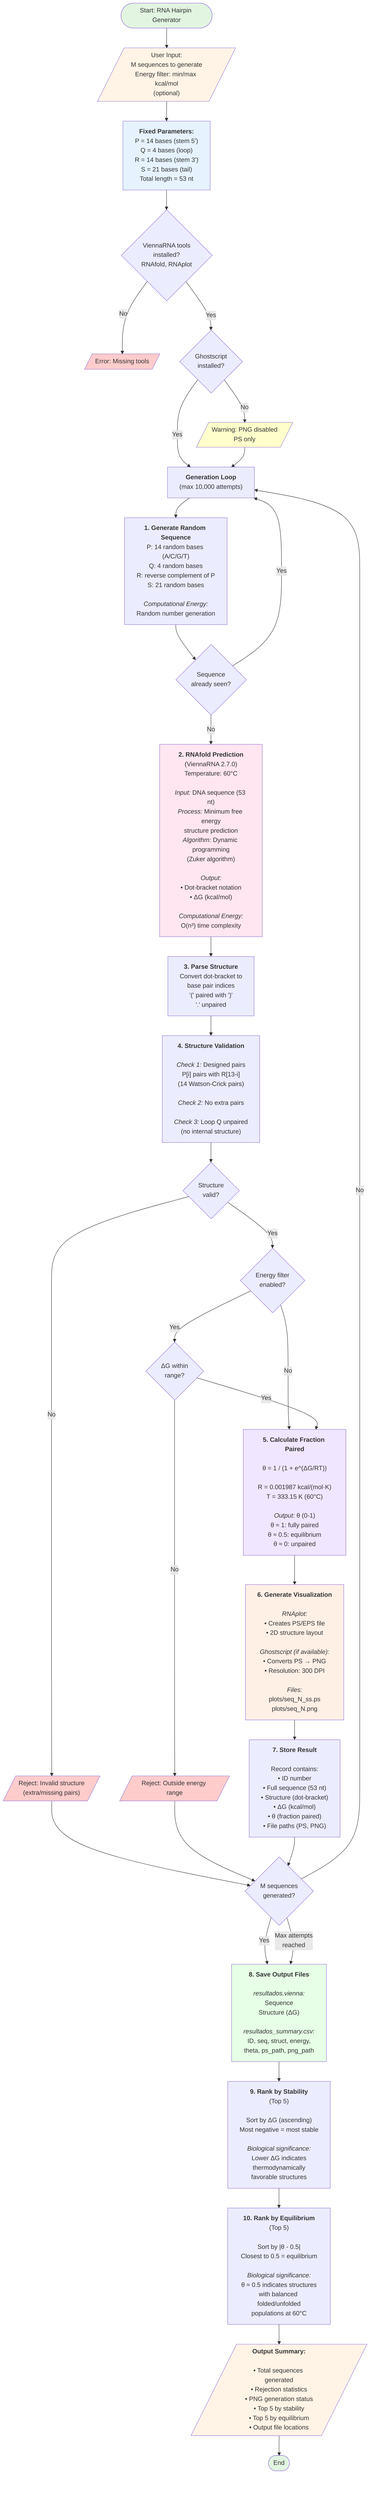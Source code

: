 graph TD
    Start([Start: RNA Hairpin Generator]) --> Input[/"User Input:<br/>M sequences to generate<br/>Energy filter: min/max kcal/mol<br/>(optional)"/]
    
    Input --> Params["<b>Fixed Parameters:</b><br/>P = 14 bases (stem 5')<br/>Q = 4 bases (loop)<br/>R = 14 bases (stem 3')<br/>S = 21 bases (tail)<br/>Total length = 53 nt"]
    
    Params --> ToolCheck{ViennaRNA tools<br/>installed?<br/>RNAfold, RNAplot}
    ToolCheck -->|No| Error1[/"Error: Missing tools"/]
    ToolCheck -->|Yes| GhostCheck{Ghostscript<br/>installed?}
    
    GhostCheck -->|No| Warn1[/"Warning: PNG disabled<br/>PS only"/]
    GhostCheck -->|Yes| GenLoop["<b>Generation Loop</b><br/>(max 10,000 attempts)"]
    
    Warn1 --> GenLoop
    
    GenLoop --> GenSeq["<b>1. Generate Random Sequence</b><br/>P: 14 random bases (A/C/G/T)<br/>Q: 4 random bases<br/>R: reverse complement of P<br/>S: 21 random bases<br/><br/><i>Computational Energy:</i><br/>Random number generation"]
    
    GenSeq --> CheckDup{Sequence<br/>already seen?}
    CheckDup -->|Yes| GenLoop
    CheckDup -->|No| RNAfold["<b>2. RNAfold Prediction</b><br/>(ViennaRNA 2.7.0)<br/>Temperature: 60°C<br/><br/><i>Input:</i> DNA sequence (53 nt)<br/><i>Process:</i> Minimum free energy<br/>structure prediction<br/><i>Algorithm:</i> Dynamic programming<br/>(Zuker algorithm)<br/><br/><i>Output:</i><br/>• Dot-bracket notation<br/>• ΔG (kcal/mol)<br/><br/><i>Computational Energy:</i><br/>O(n³) time complexity"]
    
    RNAfold --> ParseStruct["<b>3. Parse Structure</b><br/>Convert dot-bracket to<br/>base pair indices<br/>'(' paired with ')'<br/>'.' unpaired"]
    
    ParseStruct --> ValidStruct["<b>4. Structure Validation</b><br/><br/><i>Check 1:</i> Designed pairs<br/>P[i] pairs with R[13-i]<br/>(14 Watson-Crick pairs)<br/><br/><i>Check 2:</i> No extra pairs<br/><br/><i>Check 3:</i> Loop Q unpaired<br/>(no internal structure)"]
    
    ValidStruct --> Valid{Structure<br/>valid?}
    Valid -->|No| Reject1[/"Reject: Invalid structure<br/>(extra/missing pairs)"/]
    Reject1 --> CheckCount1
    
    Valid -->|Yes| EnergyFilter{Energy filter<br/>enabled?}
    EnergyFilter -->|No| CalcTheta
    EnergyFilter -->|Yes| CheckEnergy{ΔG within<br/>range?}
    
    CheckEnergy -->|No| Reject2[/"Reject: Outside energy range"/]
    Reject2 --> CheckCount1
    
    CheckEnergy -->|Yes| CalcTheta["<b>5. Calculate Fraction Paired</b><br/><br/>θ = 1 / (1 + e^(ΔG/RT))<br/><br/>R = 0.001987 kcal/(mol·K)<br/>T = 333.15 K (60°C)<br/><br/><i>Output:</i> θ (0-1)<br/>θ ≈ 1: fully paired<br/>θ ≈ 0.5: equilibrium<br/>θ ≈ 0: unpaired"]
    
    CalcTheta --> GenPlot["<b>6. Generate Visualization</b><br/><br/><i>RNAplot:</i><br/>• Creates PS/EPS file<br/>• 2D structure layout<br/><br/><i>Ghostscript (if available):</i><br/>• Converts PS → PNG<br/>• Resolution: 300 DPI<br/><br/><i>Files:</i><br/>plots/seq_N_ss.ps<br/>plots/seq_N.png"]
    
    GenPlot --> StoreResult["<b>7. Store Result</b><br/><br/>Record contains:<br/>• ID number<br/>• Full sequence (53 nt)<br/>• Structure (dot-bracket)<br/>• ΔG (kcal/mol)<br/>• θ (fraction paired)<br/>• File paths (PS, PNG)"]
    
    StoreResult --> CheckCount1{M sequences<br/>generated?}
    CheckCount1 -->|No| GenLoop
    CheckCount1 -->|Yes| SaveFiles
    
    CheckCount1 -->|Max attempts<br/>reached| SaveFiles["<b>8. Save Output Files</b><br/><br/><i>resultados.vienna:</i><br/>Sequence<br/>Structure (ΔG)<br/><br/><i>resultados_summary.csv:</i><br/>ID, seq, struct, energy,<br/>theta, ps_path, png_path"]
    
    SaveFiles --> Rank1["<b>9. Rank by Stability</b><br/>(Top 5)<br/><br/>Sort by ΔG (ascending)<br/>Most negative = most stable<br/><br/><i>Biological significance:</i><br/>Lower ΔG indicates<br/>thermodynamically<br/>favorable structures"]
    
    Rank1 --> Rank2["<b>10. Rank by Equilibrium</b><br/>(Top 5)<br/><br/>Sort by |θ - 0.5|<br/>Closest to 0.5 = equilibrium<br/><br/><i>Biological significance:</i><br/>θ ≈ 0.5 indicates structures<br/>with balanced folded/unfolded<br/>populations at 60°C"]
    
    Rank2 --> Summary[/"<b>Output Summary:</b><br/><br/>• Total sequences generated<br/>• Rejection statistics<br/>• PNG generation status<br/>• Top 5 by stability<br/>• Top 5 by equilibrium<br/>• Output file locations"/]
    
    Summary --> End([End])
    
    style Start fill:#e1f5e1
    style End fill:#e1f5e1
    style Input fill:#fff4e6
    style Params fill:#e6f3ff
    style RNAfold fill:#ffe6f0
    style CalcTheta fill:#f0e6ff
    style GenPlot fill:#fff0e6
    style SaveFiles fill:#e6ffe6
    style Summary fill:#fff4e6
    style Error1 fill:#ffcccc
    style Reject1 fill:#ffcccc
    style Reject2 fill:#ffcccc
    style Warn1 fill:#ffffcc